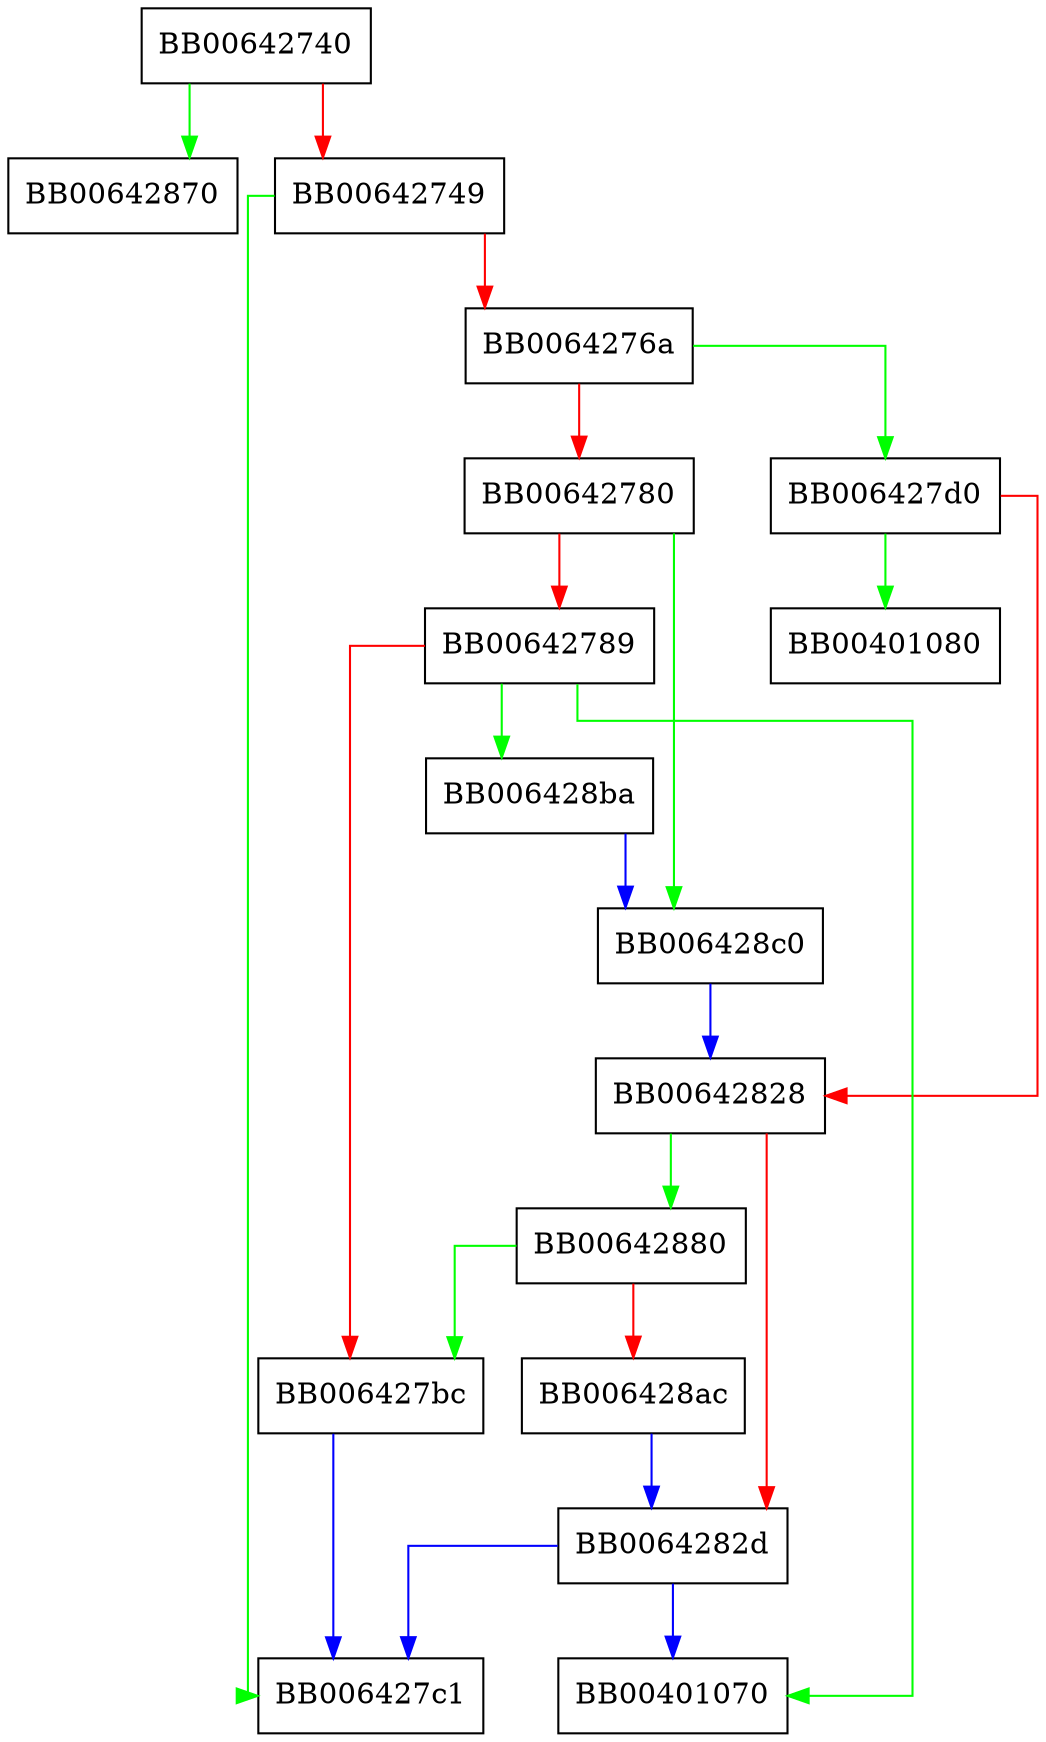 digraph ossl_sha3_squeeze {
  node [shape="box"];
  graph [splines=ortho];
  BB00642740 -> BB00642870 [color="green"];
  BB00642740 -> BB00642749 [color="red"];
  BB00642749 -> BB006427c1 [color="green"];
  BB00642749 -> BB0064276a [color="red"];
  BB0064276a -> BB006427d0 [color="green"];
  BB0064276a -> BB00642780 [color="red"];
  BB00642780 -> BB006428c0 [color="green"];
  BB00642780 -> BB00642789 [color="red"];
  BB00642789 -> BB00401070 [color="green"];
  BB00642789 -> BB006428ba [color="green"];
  BB00642789 -> BB006427bc [color="red"];
  BB006427bc -> BB006427c1 [color="blue"];
  BB006427d0 -> BB00401080 [color="green"];
  BB006427d0 -> BB00642828 [color="red"];
  BB00642828 -> BB00642880 [color="green"];
  BB00642828 -> BB0064282d [color="red"];
  BB0064282d -> BB00401070 [color="blue"];
  BB0064282d -> BB006427c1 [color="blue"];
  BB00642880 -> BB006427bc [color="green"];
  BB00642880 -> BB006428ac [color="red"];
  BB006428ac -> BB0064282d [color="blue"];
  BB006428ba -> BB006428c0 [color="blue"];
  BB006428c0 -> BB00642828 [color="blue"];
}